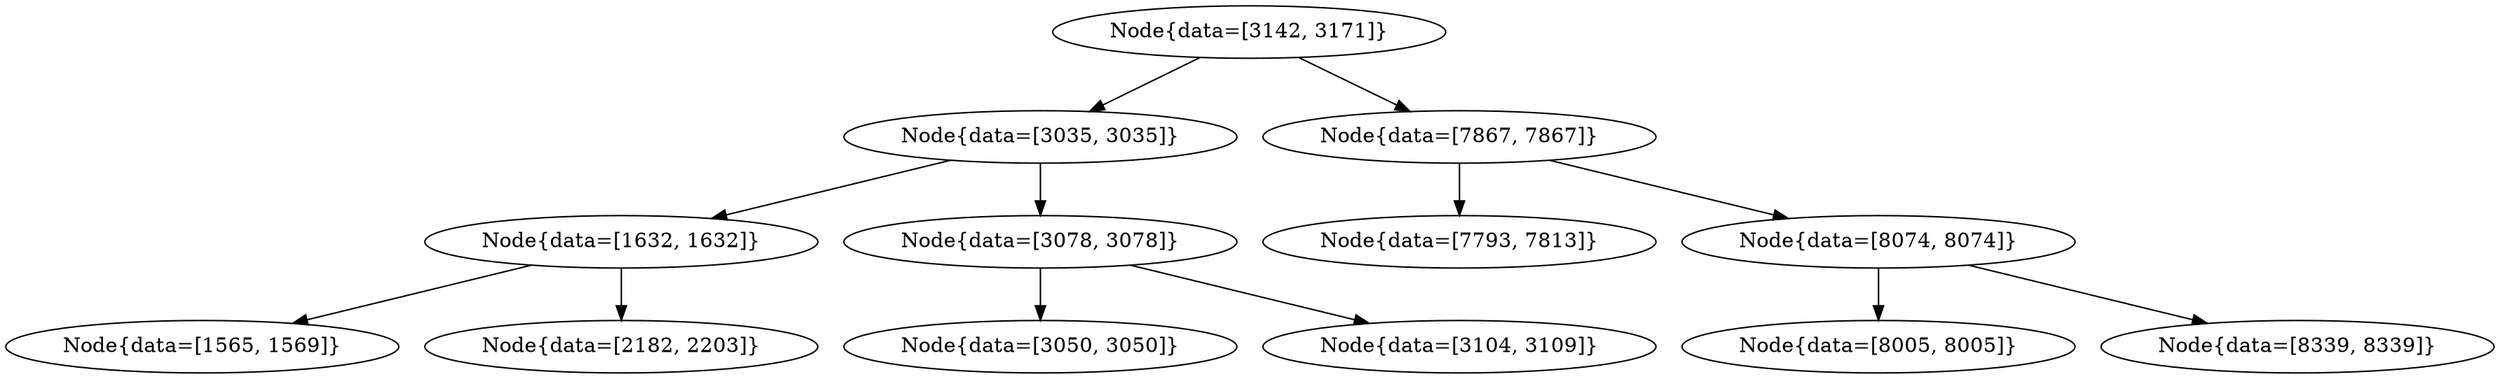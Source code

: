 digraph G{
312766685 [label="Node{data=[3142, 3171]}"]
312766685 -> 1768471788
1768471788 [label="Node{data=[3035, 3035]}"]
1768471788 -> 1432929903
1432929903 [label="Node{data=[1632, 1632]}"]
1432929903 -> 242762528
242762528 [label="Node{data=[1565, 1569]}"]
1432929903 -> 1064040618
1064040618 [label="Node{data=[2182, 2203]}"]
1768471788 -> 331918455
331918455 [label="Node{data=[3078, 3078]}"]
331918455 -> 19423
19423 [label="Node{data=[3050, 3050]}"]
331918455 -> 1286437308
1286437308 [label="Node{data=[3104, 3109]}"]
312766685 -> 744715819
744715819 [label="Node{data=[7867, 7867]}"]
744715819 -> 2057227460
2057227460 [label="Node{data=[7793, 7813]}"]
744715819 -> 2017603323
2017603323 [label="Node{data=[8074, 8074]}"]
2017603323 -> 1594214614
1594214614 [label="Node{data=[8005, 8005]}"]
2017603323 -> 1759522611
1759522611 [label="Node{data=[8339, 8339]}"]
}
